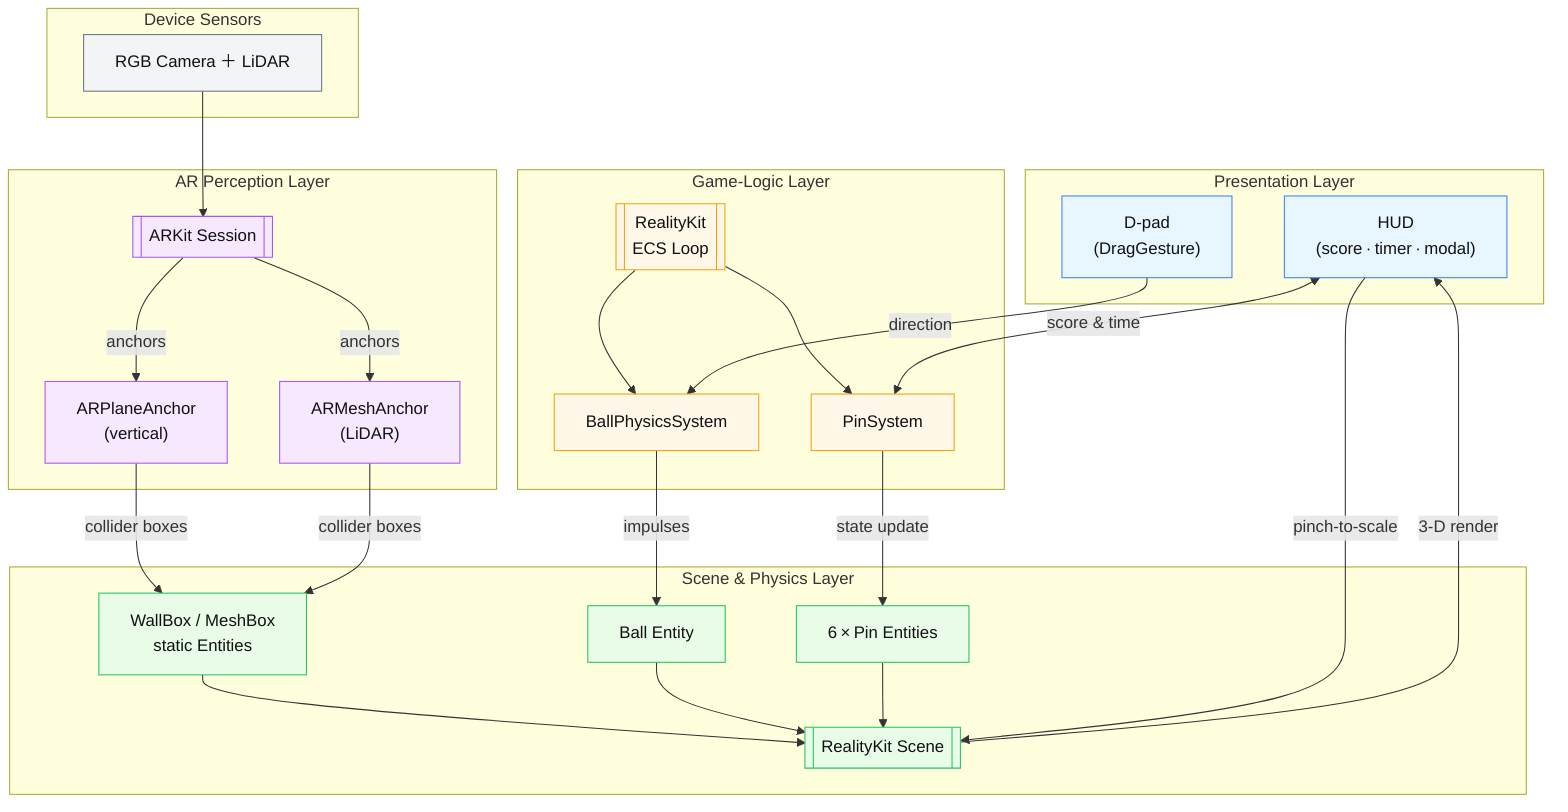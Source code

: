 flowchart TB
    %% ---------- SHARED STYLES ----------
    classDef ui     fill:#E8F6FF,stroke:#3B82F6,color:#111;
    classDef game   fill:#FFF7E8,stroke:#F59E0B,color:#111;
    classDef scene  fill:#E8FCE8,stroke:#22C55E,color:#111;
    classDef ar     fill:#F5E8FF,stroke:#A855F7,color:#111;
    classDef hw     fill:#F3F4F6,stroke:#6B7280,color:#111;

    %% ---------- LAYERS ----------
    subgraph UI["Presentation Layer"]
        HUD["HUD<br/>(score · timer · modal)"]:::ui
        DPad["D‑pad<br/>(DragGesture)"]:::ui
    end

    subgraph GAME["Game‑Logic Layer"]
        ECSLoop[[RealityKit<br/>ECS Loop]]:::game
        BallSys["BallPhysicsSystem"]:::game
        PinSys["PinSystem"]:::game
    end

    subgraph SCENE["Scene & Physics Layer"]
        RKitScene[[RealityKit Scene]]:::scene
        BallEnt["Ball Entity"]:::scene
        PinEnts["6 × Pin Entities"]:::scene
        StaticEnts["WallBox / MeshBox<br/>static Entities"]:::scene
    end

    subgraph AR["AR Perception Layer"]
        ARSession[[ARKit Session]]:::ar
        Planes["ARPlaneAnchor<br/>(vertical)"]:::ar
        Meshes["ARMeshAnchor<br/>(LiDAR)"]:::ar
    end

    subgraph HW["Device Sensors"]
        Sensors["RGB Camera ＋ LiDAR"]:::hw
    end

    %% ---------- DATA FLOW ----------
    Sensors --> ARSession
    ARSession -->|anchors| Planes
    ARSession -->|anchors| Meshes
    Planes & Meshes -->|collider boxes| StaticEnts
    StaticEnts & BallEnt & PinEnts --> RKitScene
    ECSLoop --> BallSys
    ECSLoop --> PinSys
    BallSys -->|impulses| BallEnt
    PinSys  -->|state update| PinEnts
    DPad -->|direction| BallSys
    HUD  <-->|score & time| PinSys
    RKitScene -- 3‑D render --> HUD
    HUD -- pinch‑to‑scale --> RKitScene